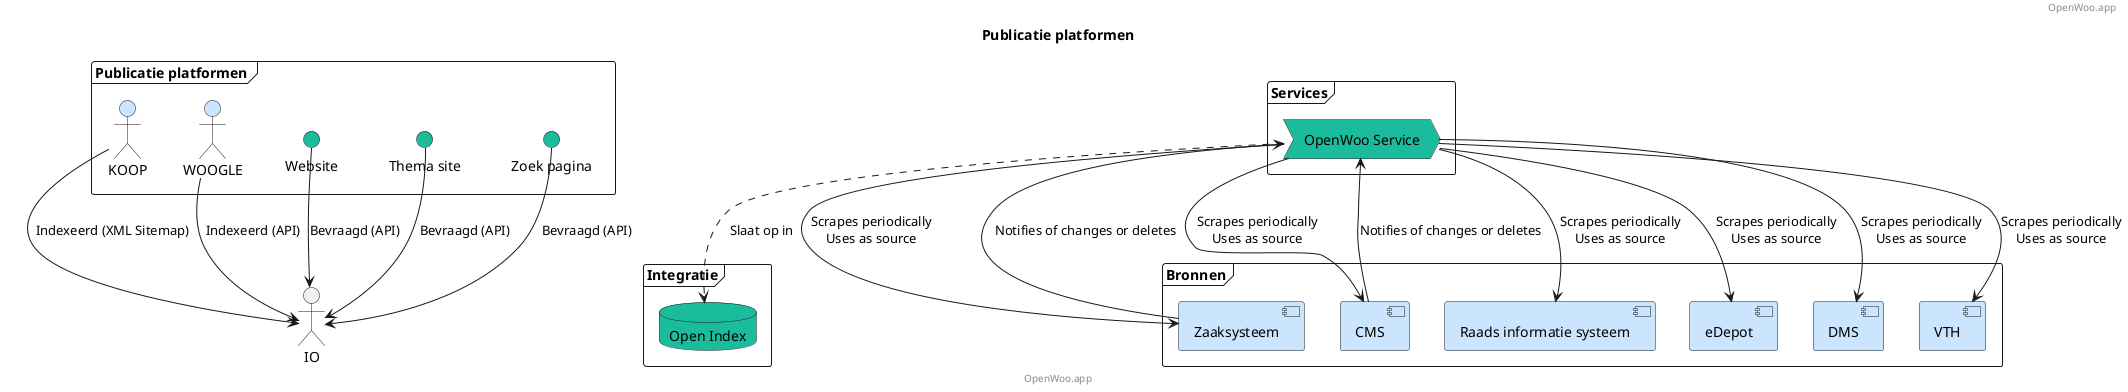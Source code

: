 @startuml
title Publicatie platformen
footer: OpenWoo.app
header: OpenWoo.app

' Publicatie platformen (Laag 5 UI)
frame "Publicatie platformen " {
    actor "KOOP"  as KOOP #cce5ff
    actor   "WOOGLE" as WOOGLE #cce5ff
    interface "Website" AS Website #1abc9c
    interface "Thema site" as Themasite #1abc9c
    interface "Zoek pagina" as Searchsite #1abc9c
}

' Services(Laag 4)
frame "Services" {
    process "OpenWoo Service"  as OWS #1abc9c
}

' Integratie (Laag 3)
frame "Integratie" {
    database "Open Index"  as OI #1abc9c
}

' Bronnen (Laag 2)
frame "Bronnen" {
    component "Zaaksysteem" as Zaaksysteem  #cce5ff
    component "CMS" as CMS  #cce5ff
    component "Raads informatie systeem" as Raadsinfo  #cce5ff
    component "eDepot" as eDepot  #cce5ff
    component "DMS" as DMS  #cce5ff
    component "VTH" as VTH  #cce5ff
}

' Relationships
KOOP -down-> IO : Indexeerd (XML Sitemap)
WOOGLE -down-> IO : Indexeerd (API)
Website -down-> IO : Bevraagd (API)
Themasite -down-> IO : Bevraagd (API)
Searchsite -down-> IO : Bevraagd (API)
OWS ..> OI: Slaat op in

OWS -down-> CMS : Scrapes periodically\nUses as source
OWS -down-> Zaaksysteem : Scrapes periodically\nUses as source
OWS -down-> Raadsinfo : Scrapes periodically\nUses as source
OWS -down-> eDepot : Scrapes periodically\nUses as source
OWS -down-> DMS : Scrapes periodically\nUses as source
OWS -down-> VTH : Scrapes periodically\nUses as source

' Notifications
CMS -up-> OWS : Notifies of changes or deletes
Zaaksysteem -up-> OWS : Notifies of changes or deletes

@enduml